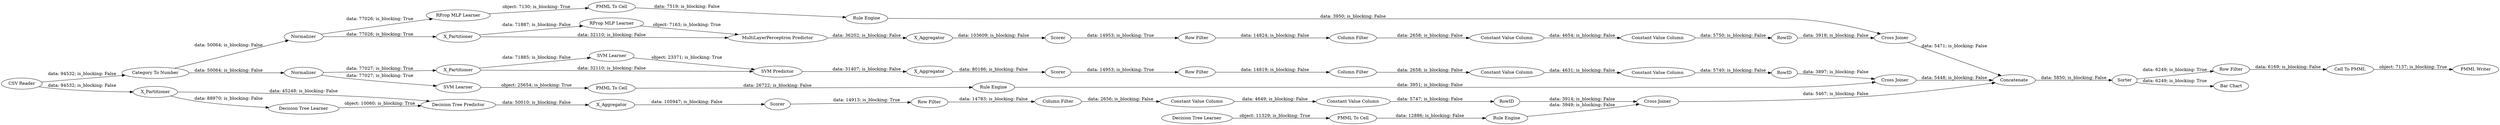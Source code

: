 digraph {
	"2069863361932597240_9" [label="Row Filter"]
	"2069863361932597240_294" [label="Column Filter"]
	"9181196361966164635_54" [label="Cell To PMML"]
	"5285816098832753350_31" [label="SVM Learner"]
	"-8024978949628825018_33" [label="Decision Tree Learner"]
	"7292583941757299716_292" [label="Constant Value Column"]
	"7899353947369851890_35" [label="Rule Engine"]
	"5285816098832753350_2" [label=X_Partitioner]
	"9181196361966164635_62" [label="CSV Reader"]
	"7292583941757299716_294" [label="Column Filter"]
	"2706696731548576154_38" [label="Cross Joiner"]
	"2706696731548576154_39" [label=Normalizer]
	"-668787525794481477_9" [label="Row Filter"]
	"5285816098832753350_32" [label="SVM Predictor"]
	"5285816098832753350_41" [label=Scorer]
	"2069863361932597240_290" [label="Constant Value Column"]
	"-668787525794481477_294" [label="Column Filter"]
	"2069863361932597240_292" [label="Constant Value Column"]
	"7292583941757299716_290" [label="Constant Value Column"]
	"-2783005305299948340_34" [label="Rule Engine"]
	"2069863361932597240_293" [label=RowID]
	"-668787525794481477_292" [label="Constant Value Column"]
	"9181196361966164635_52" [label=Sorter]
	"9181196361966164635_61" [label="PMML Writer"]
	"2706696731548576154_40" [label=Scorer]
	"7292583941757299716_293" [label=RowID]
	"-8024978949628825018_34" [label="Rule Engine"]
	"7899353947369851890_34" [label="PMML To Cell"]
	"3984544091663149274_7" [label=X_Aggregator]
	"-668787525794481477_290" [label="Constant Value Column"]
	"3984544091663149274_32" [label="Decision Tree Predictor"]
	"2706696731548576154_31" [label="RProp MLP Learner"]
	"5285816098832753350_7" [label=X_Aggregator]
	"9181196361966164635_58" [label="Category To Number"]
	"9181196361966164635_60" [label=Concatenate]
	"3984544091663149274_31" [label="Decision Tree Learner"]
	"3984544091663149274_38" [label="Cross Joiner"]
	"5285816098832753350_39" [label="Cross Joiner"]
	"-8024978949628825018_28" [label="PMML To Cell"]
	"9181196361966164635_53" [label="Row Filter"]
	"3984544091663149274_2" [label=X_Partitioner]
	"-2783005305299948340_35" [label="RProp MLP Learner"]
	"5285816098832753350_40" [label=Normalizer]
	"3984544091663149274_39" [label=Scorer]
	"-668787525794481477_293" [label=RowID]
	"7292583941757299716_9" [label="Row Filter"]
	"2706696731548576154_2" [label=X_Partitioner]
	"9181196361966164635_59" [label="Bar Chart"]
	"2706696731548576154_7" [label=X_Aggregator]
	"-2783005305299948340_22" [label="PMML To Cell"]
	"2706696731548576154_32" [label="MultiLayerPerceptron Predictor"]
	"7899353947369851890_33" [label="SVM Learner"]
	"3984544091663149274_2" -> "3984544091663149274_31" [label="data: 88970; is_blocking: False"]
	"5285816098832753350_39" -> "9181196361966164635_60" [label="data: 5448; is_blocking: False"]
	"9181196361966164635_52" -> "9181196361966164635_53" [label="data: 6249; is_blocking: True"]
	"7292583941757299716_293" -> "2706696731548576154_38" [label="data: 3918; is_blocking: False"]
	"9181196361966164635_62" -> "3984544091663149274_2" [label="data: 94532; is_blocking: False"]
	"7292583941757299716_294" -> "7292583941757299716_290" [label="data: 2658; is_blocking: False"]
	"3984544091663149274_31" -> "3984544091663149274_32" [label="object: 10060; is_blocking: True"]
	"5285816098832753350_2" -> "5285816098832753350_31" [label="data: 71885; is_blocking: False"]
	"2706696731548576154_7" -> "2706696731548576154_40" [label="data: 103609; is_blocking: False"]
	"3984544091663149274_7" -> "3984544091663149274_39" [label="data: 105947; is_blocking: False"]
	"3984544091663149274_2" -> "3984544091663149274_32" [label="data: 45248; is_blocking: False"]
	"9181196361966164635_52" -> "9181196361966164635_59" [label="data: 6249; is_blocking: True"]
	"2706696731548576154_31" -> "2706696731548576154_32" [label="object: 7163; is_blocking: True"]
	"5285816098832753350_40" -> "5285816098832753350_2" [label="data: 77027; is_blocking: True"]
	"7292583941757299716_9" -> "7292583941757299716_294" [label="data: 14824; is_blocking: False"]
	"-2783005305299948340_34" -> "2706696731548576154_38" [label="data: 3950; is_blocking: False"]
	"9181196361966164635_62" -> "9181196361966164635_58" [label="data: 94532; is_blocking: False"]
	"2706696731548576154_39" -> "2706696731548576154_2" [label="data: 77026; is_blocking: True"]
	"9181196361966164635_60" -> "9181196361966164635_52" [label="data: 5850; is_blocking: False"]
	"5285816098832753350_7" -> "5285816098832753350_41" [label="data: 80186; is_blocking: False"]
	"-668787525794481477_292" -> "-668787525794481477_293" [label="data: 5740; is_blocking: False"]
	"-2783005305299948340_35" -> "-2783005305299948340_22" [label="object: 7130; is_blocking: True"]
	"9181196361966164635_54" -> "9181196361966164635_61" [label="object: 7137; is_blocking: True"]
	"-8024978949628825018_34" -> "3984544091663149274_38" [label="data: 3949; is_blocking: False"]
	"5285816098832753350_2" -> "5285816098832753350_32" [label="data: 32110; is_blocking: False"]
	"7292583941757299716_292" -> "7292583941757299716_293" [label="data: 5750; is_blocking: False"]
	"9181196361966164635_53" -> "9181196361966164635_54" [label="data: 6169; is_blocking: False"]
	"-8024978949628825018_33" -> "-8024978949628825018_28" [label="object: 11329; is_blocking: True"]
	"2069863361932597240_9" -> "2069863361932597240_294" [label="data: 14783; is_blocking: False"]
	"2069863361932597240_290" -> "2069863361932597240_292" [label="data: 4649; is_blocking: False"]
	"3984544091663149274_39" -> "2069863361932597240_9" [label="data: 14913; is_blocking: True"]
	"2706696731548576154_39" -> "-2783005305299948340_35" [label="data: 77026; is_blocking: True"]
	"-668787525794481477_293" -> "5285816098832753350_39" [label="data: 3897; is_blocking: False"]
	"7899353947369851890_35" -> "5285816098832753350_39" [label="data: 3951; is_blocking: False"]
	"-668787525794481477_9" -> "-668787525794481477_294" [label="data: 14819; is_blocking: False"]
	"7292583941757299716_290" -> "7292583941757299716_292" [label="data: 4654; is_blocking: False"]
	"7899353947369851890_33" -> "7899353947369851890_34" [label="object: 25654; is_blocking: True"]
	"2706696731548576154_40" -> "7292583941757299716_9" [label="data: 14953; is_blocking: True"]
	"2069863361932597240_294" -> "2069863361932597240_290" [label="data: 2656; is_blocking: False"]
	"3984544091663149274_38" -> "9181196361966164635_60" [label="data: 5467; is_blocking: False"]
	"2069863361932597240_293" -> "3984544091663149274_38" [label="data: 3914; is_blocking: False"]
	"2706696731548576154_32" -> "2706696731548576154_7" [label="data: 36202; is_blocking: False"]
	"3984544091663149274_32" -> "3984544091663149274_7" [label="data: 50010; is_blocking: False"]
	"2069863361932597240_292" -> "2069863361932597240_293" [label="data: 5747; is_blocking: False"]
	"-8024978949628825018_28" -> "-8024978949628825018_34" [label="data: 12886; is_blocking: False"]
	"5285816098832753350_32" -> "5285816098832753350_7" [label="data: 31407; is_blocking: False"]
	"9181196361966164635_58" -> "2706696731548576154_39" [label="data: 50064; is_blocking: False"]
	"-668787525794481477_290" -> "-668787525794481477_292" [label="data: 4631; is_blocking: False"]
	"2706696731548576154_2" -> "2706696731548576154_31" [label="data: 71887; is_blocking: False"]
	"5285816098832753350_41" -> "-668787525794481477_9" [label="data: 14953; is_blocking: True"]
	"7899353947369851890_34" -> "7899353947369851890_35" [label="data: 26722; is_blocking: False"]
	"2706696731548576154_2" -> "2706696731548576154_32" [label="data: 32110; is_blocking: False"]
	"-2783005305299948340_22" -> "-2783005305299948340_34" [label="data: 7519; is_blocking: False"]
	"-668787525794481477_294" -> "-668787525794481477_290" [label="data: 2658; is_blocking: False"]
	"2706696731548576154_38" -> "9181196361966164635_60" [label="data: 5471; is_blocking: False"]
	"5285816098832753350_40" -> "7899353947369851890_33" [label="data: 77027; is_blocking: True"]
	"9181196361966164635_58" -> "5285816098832753350_40" [label="data: 50064; is_blocking: False"]
	"5285816098832753350_31" -> "5285816098832753350_32" [label="object: 23371; is_blocking: True"]
	rankdir=LR
}
